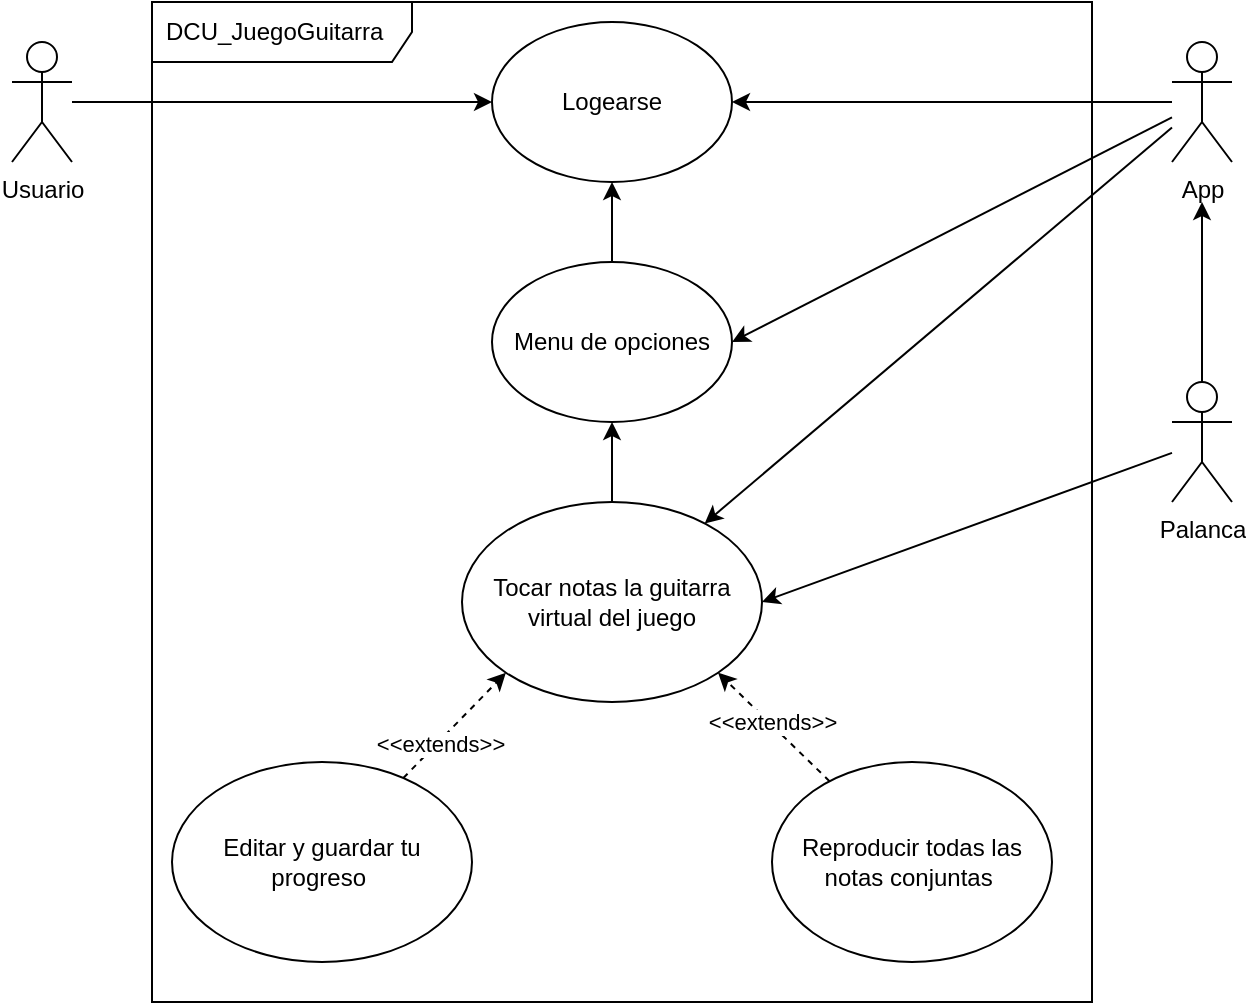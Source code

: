<mxfile>
    <diagram id="LzpDFZy26f_fby7HQ9bD" name="Page-1">
        <mxGraphModel dx="658" dy="520" grid="1" gridSize="10" guides="1" tooltips="1" connect="1" arrows="1" fold="1" page="1" pageScale="1" pageWidth="850" pageHeight="1100" math="0" shadow="0">
            <root>
                <mxCell id="0"/>
                <mxCell id="1" parent="0"/>
                <mxCell id="40" style="edgeStyle=none;html=1;entryX=0;entryY=0.5;entryDx=0;entryDy=0;" edge="1" parent="1" source="2" target="6">
                    <mxGeometry relative="1" as="geometry"/>
                </mxCell>
                <mxCell id="2" value="Usuario" style="shape=umlActor;verticalLabelPosition=bottom;verticalAlign=top;html=1;" parent="1" vertex="1">
                    <mxGeometry x="140" y="120" width="30" height="60" as="geometry"/>
                </mxCell>
                <mxCell id="8" style="edgeStyle=none;html=1;entryX=1;entryY=0.5;entryDx=0;entryDy=0;" parent="1" source="3" target="6" edge="1">
                    <mxGeometry relative="1" as="geometry"/>
                </mxCell>
                <mxCell id="34" style="edgeStyle=none;html=1;entryX=1;entryY=0.5;entryDx=0;entryDy=0;" edge="1" parent="1" source="3" target="9">
                    <mxGeometry relative="1" as="geometry"/>
                </mxCell>
                <mxCell id="35" style="edgeStyle=none;html=1;" edge="1" parent="1" source="3" target="13">
                    <mxGeometry relative="1" as="geometry"/>
                </mxCell>
                <mxCell id="3" value="App" style="shape=umlActor;verticalLabelPosition=bottom;verticalAlign=top;html=1;" parent="1" vertex="1">
                    <mxGeometry x="720" y="120" width="30" height="60" as="geometry"/>
                </mxCell>
                <mxCell id="20" style="edgeStyle=none;html=1;" parent="1" source="4" edge="1">
                    <mxGeometry relative="1" as="geometry">
                        <mxPoint x="735" y="200" as="targetPoint"/>
                    </mxGeometry>
                </mxCell>
                <mxCell id="37" style="edgeStyle=none;html=1;entryX=1;entryY=0.5;entryDx=0;entryDy=0;" edge="1" parent="1" source="4" target="13">
                    <mxGeometry relative="1" as="geometry"/>
                </mxCell>
                <mxCell id="4" value="Palanca" style="shape=umlActor;verticalLabelPosition=bottom;verticalAlign=top;html=1;" parent="1" vertex="1">
                    <mxGeometry x="720" y="290" width="30" height="60" as="geometry"/>
                </mxCell>
                <mxCell id="6" value="Logearse" style="ellipse;whiteSpace=wrap;html=1;" parent="1" vertex="1">
                    <mxGeometry x="380" y="110" width="120" height="80" as="geometry"/>
                </mxCell>
                <mxCell id="41" style="edgeStyle=none;html=1;exitX=0.5;exitY=0;exitDx=0;exitDy=0;entryX=0.5;entryY=1;entryDx=0;entryDy=0;" edge="1" parent="1" source="9" target="6">
                    <mxGeometry relative="1" as="geometry"/>
                </mxCell>
                <mxCell id="9" value="Menu de opciones" style="ellipse;whiteSpace=wrap;html=1;" parent="1" vertex="1">
                    <mxGeometry x="380" y="230" width="120" height="80" as="geometry"/>
                </mxCell>
                <mxCell id="14" style="edgeStyle=none;html=1;entryX=0.5;entryY=1;entryDx=0;entryDy=0;" parent="1" source="13" target="9" edge="1">
                    <mxGeometry relative="1" as="geometry"/>
                </mxCell>
                <mxCell id="13" value="Tocar notas la guitarra virtual del juego" style="ellipse;whiteSpace=wrap;html=1;" parent="1" vertex="1">
                    <mxGeometry x="365" y="350" width="150" height="100" as="geometry"/>
                </mxCell>
                <mxCell id="18" value="" style="edgeStyle=none;html=1;entryX=0;entryY=1;entryDx=0;entryDy=0;dashed=1;" parent="1" source="15" target="13" edge="1">
                    <mxGeometry x="0.128" y="-11" relative="1" as="geometry">
                        <mxPoint as="offset"/>
                    </mxGeometry>
                </mxCell>
                <mxCell id="44" value="&amp;lt;&amp;lt;extends&amp;gt;&amp;gt;" style="edgeLabel;html=1;align=center;verticalAlign=middle;resizable=0;points=[];" vertex="1" connectable="0" parent="18">
                    <mxGeometry x="-0.354" y="-3" relative="1" as="geometry">
                        <mxPoint y="-3" as="offset"/>
                    </mxGeometry>
                </mxCell>
                <mxCell id="15" value="Editar y guardar tu progreso&amp;nbsp;" style="ellipse;whiteSpace=wrap;html=1;" parent="1" vertex="1">
                    <mxGeometry x="220" y="480" width="150" height="100" as="geometry"/>
                </mxCell>
                <mxCell id="16" value="Reproducir todas las notas conjuntas&amp;nbsp;" style="ellipse;whiteSpace=wrap;html=1;" parent="1" vertex="1">
                    <mxGeometry x="520" y="480" width="140" height="100" as="geometry"/>
                </mxCell>
                <mxCell id="31" value="DCU_JuegoGuitarra" style="shape=umlFrame;whiteSpace=wrap;html=1;width=130;height=30;boundedLbl=1;verticalAlign=middle;align=left;spacingLeft=5;" vertex="1" parent="1">
                    <mxGeometry x="210" y="100" width="470" height="500" as="geometry"/>
                </mxCell>
                <mxCell id="45" value="" style="edgeStyle=none;html=1;entryX=1;entryY=1;entryDx=0;entryDy=0;dashed=1;" edge="1" parent="1" source="16" target="13">
                    <mxGeometry x="0.128" y="-11" relative="1" as="geometry">
                        <mxPoint x="345.67" y="497.99" as="sourcePoint"/>
                        <mxPoint x="396.967" y="445.355" as="targetPoint"/>
                        <mxPoint as="offset"/>
                    </mxGeometry>
                </mxCell>
                <mxCell id="46" value="&amp;lt;&amp;lt;extends&amp;gt;&amp;gt;" style="edgeLabel;html=1;align=center;verticalAlign=middle;resizable=0;points=[];" vertex="1" connectable="0" parent="45">
                    <mxGeometry x="-0.354" y="-3" relative="1" as="geometry">
                        <mxPoint x="-13" y="-10" as="offset"/>
                    </mxGeometry>
                </mxCell>
            </root>
        </mxGraphModel>
    </diagram>
</mxfile>